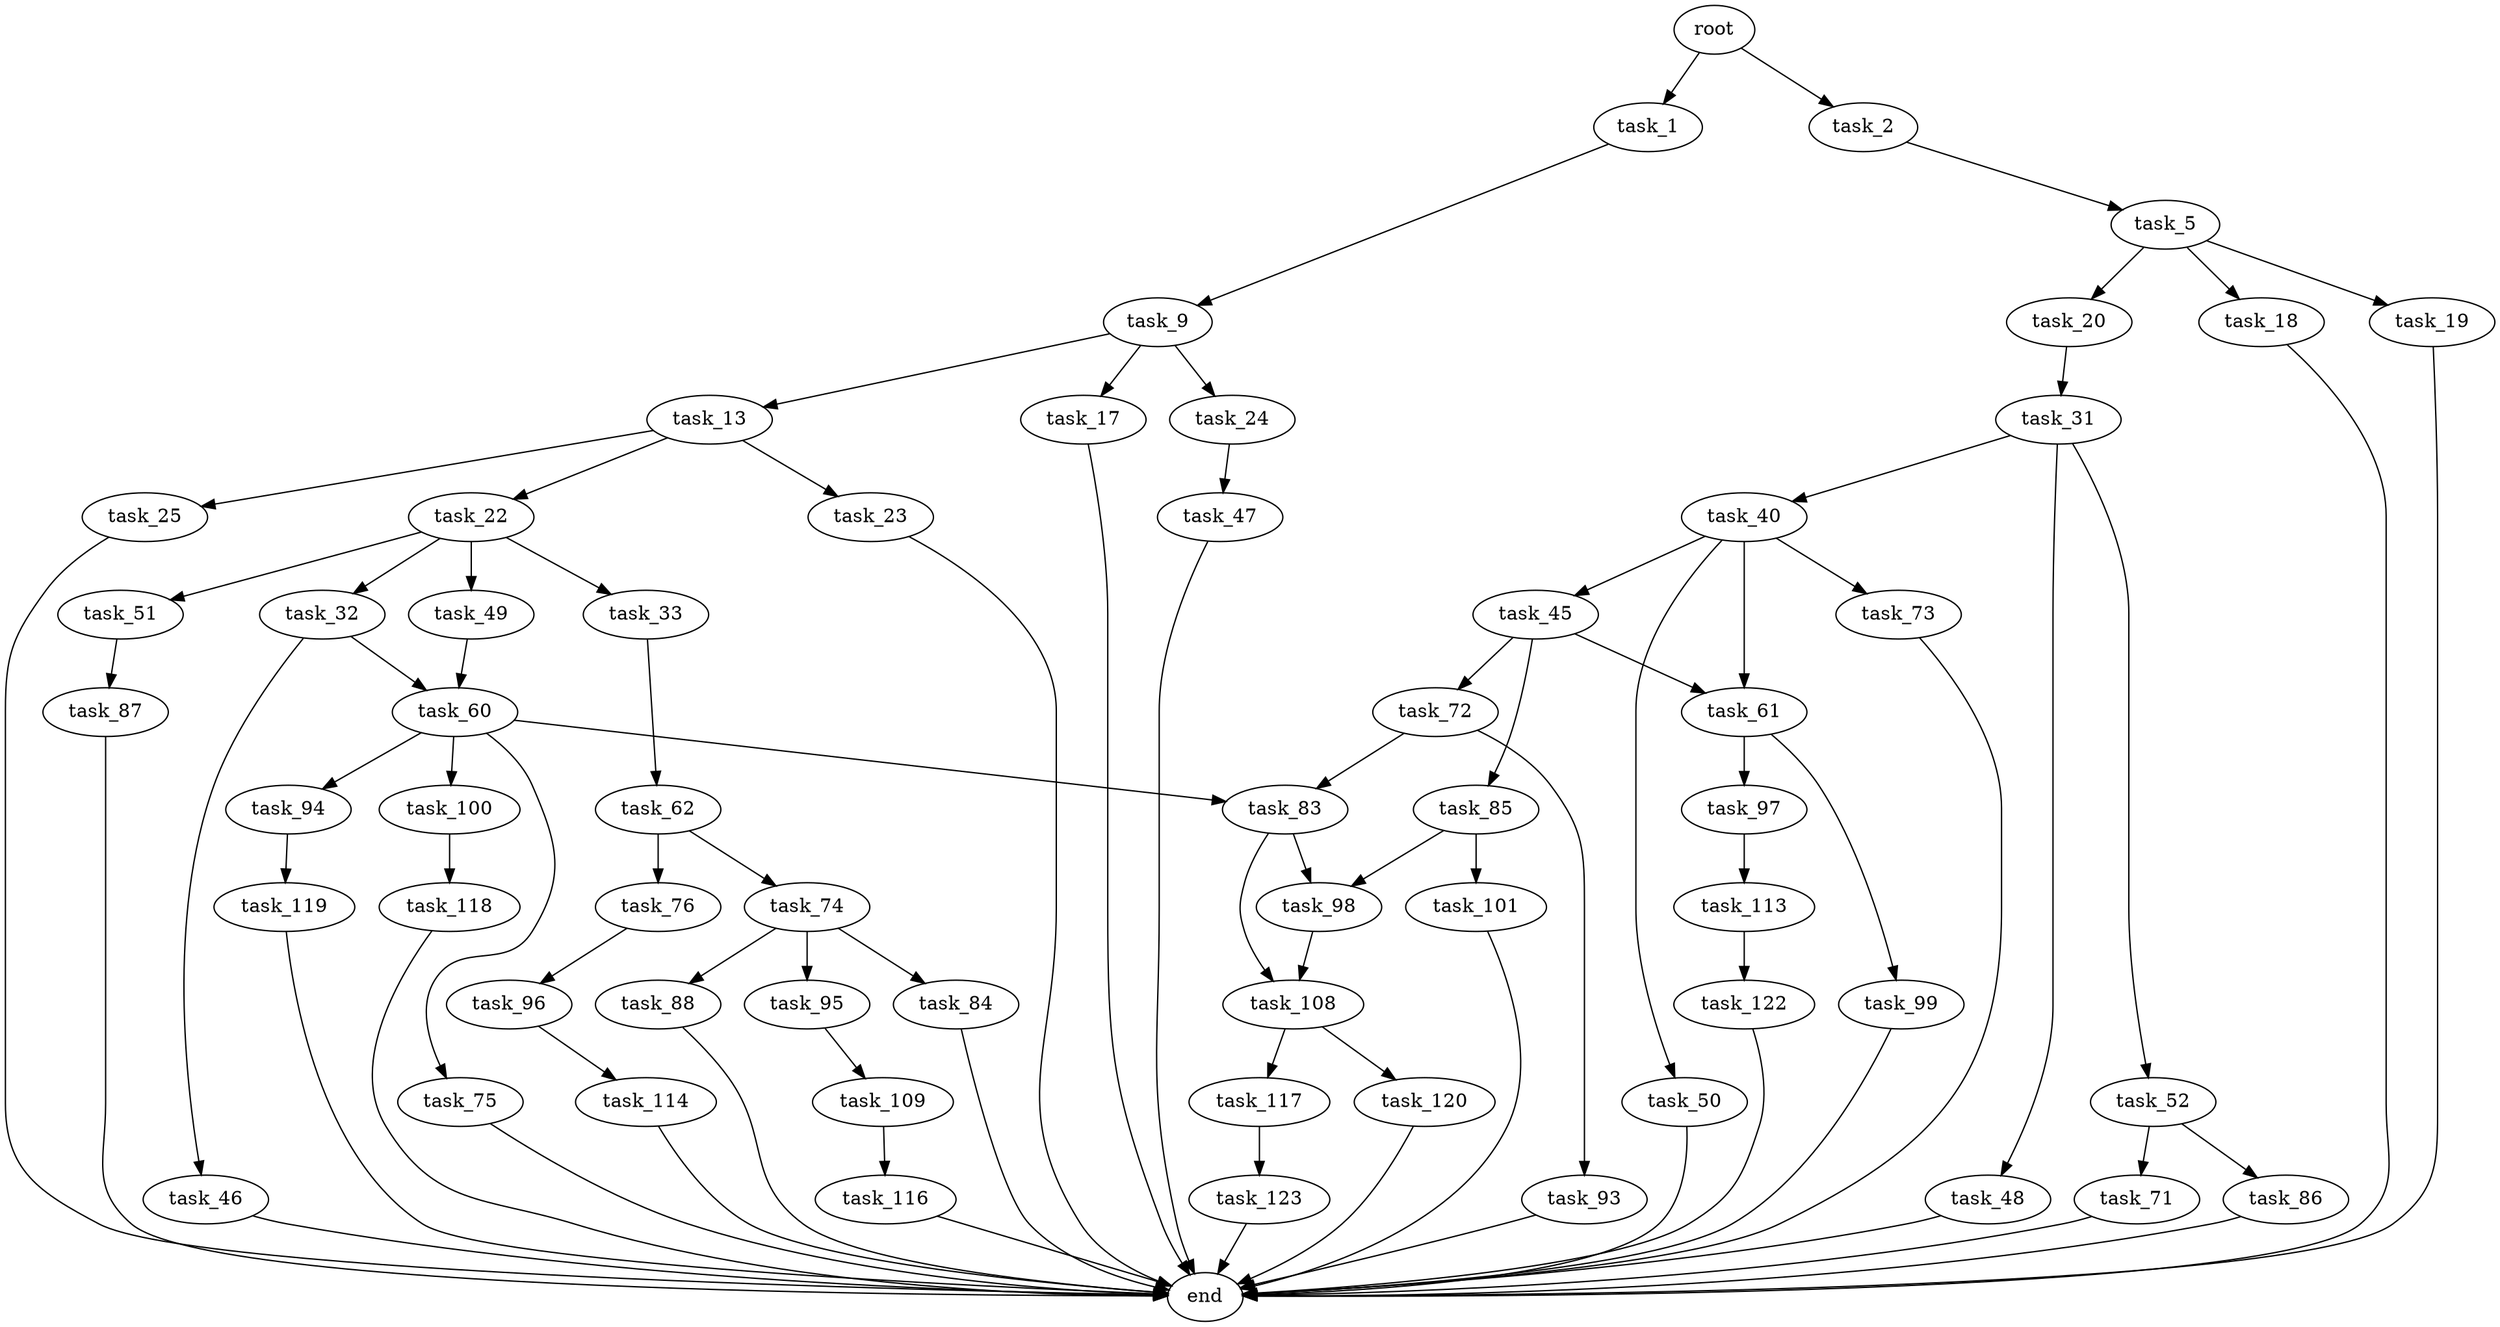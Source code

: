 digraph G {
  root [size="0.000000"];
  task_1 [size="3099612618.000000"];
  task_2 [size="422273373808.000000"];
  task_9 [size="1057034868638.000000"];
  task_5 [size="223330902785.000000"];
  task_18 [size="3140261740.000000"];
  task_19 [size="3694583311.000000"];
  task_20 [size="68719476736.000000"];
  task_13 [size="782757789696.000000"];
  task_17 [size="134217728000.000000"];
  task_24 [size="25474636929.000000"];
  task_22 [size="440897665598.000000"];
  task_23 [size="4559093582.000000"];
  task_25 [size="38618200649.000000"];
  end [size="0.000000"];
  task_31 [size="25390863680.000000"];
  task_32 [size="8589934592.000000"];
  task_33 [size="353298663988.000000"];
  task_49 [size="368293445632.000000"];
  task_51 [size="368293445632.000000"];
  task_47 [size="19128784812.000000"];
  task_40 [size="38341756947.000000"];
  task_48 [size="28991029248.000000"];
  task_52 [size="52872313261.000000"];
  task_46 [size="646622139.000000"];
  task_60 [size="37562733584.000000"];
  task_62 [size="13655078994.000000"];
  task_45 [size="17013976816.000000"];
  task_50 [size="2529363796.000000"];
  task_61 [size="1073741824000.000000"];
  task_73 [size="2809692138.000000"];
  task_72 [size="368293445632.000000"];
  task_85 [size="1073741824000.000000"];
  task_87 [size="2352366197.000000"];
  task_71 [size="2741220416.000000"];
  task_86 [size="231928233984.000000"];
  task_75 [size="134217728000.000000"];
  task_83 [size="28991029248.000000"];
  task_94 [size="17422304917.000000"];
  task_100 [size="782757789696.000000"];
  task_97 [size="782757789696.000000"];
  task_99 [size="134217728000.000000"];
  task_74 [size="52432747272.000000"];
  task_76 [size="368293445632.000000"];
  task_93 [size="12184701554.000000"];
  task_84 [size="22006019599.000000"];
  task_88 [size="4017190682.000000"];
  task_95 [size="3992722263.000000"];
  task_96 [size="1073741824000.000000"];
  task_98 [size="285572711963.000000"];
  task_108 [size="3781617181.000000"];
  task_101 [size="1200515212.000000"];
  task_119 [size="741010851048.000000"];
  task_109 [size="231928233984.000000"];
  task_114 [size="87697340884.000000"];
  task_113 [size="231928233984.000000"];
  task_118 [size="275201641403.000000"];
  task_117 [size="2724540888.000000"];
  task_120 [size="134217728000.000000"];
  task_116 [size="1294786994.000000"];
  task_122 [size="134217728000.000000"];
  task_123 [size="132481558212.000000"];

  root -> task_1 [size="1.000000"];
  root -> task_2 [size="1.000000"];
  task_1 -> task_9 [size="75497472.000000"];
  task_2 -> task_5 [size="536870912.000000"];
  task_9 -> task_13 [size="679477248.000000"];
  task_9 -> task_17 [size="679477248.000000"];
  task_9 -> task_24 [size="679477248.000000"];
  task_5 -> task_18 [size="838860800.000000"];
  task_5 -> task_19 [size="838860800.000000"];
  task_5 -> task_20 [size="838860800.000000"];
  task_18 -> end [size="1.000000"];
  task_19 -> end [size="1.000000"];
  task_20 -> task_31 [size="134217728.000000"];
  task_13 -> task_22 [size="679477248.000000"];
  task_13 -> task_23 [size="679477248.000000"];
  task_13 -> task_25 [size="679477248.000000"];
  task_17 -> end [size="1.000000"];
  task_24 -> task_47 [size="411041792.000000"];
  task_22 -> task_32 [size="411041792.000000"];
  task_22 -> task_33 [size="411041792.000000"];
  task_22 -> task_49 [size="411041792.000000"];
  task_22 -> task_51 [size="411041792.000000"];
  task_23 -> end [size="1.000000"];
  task_25 -> end [size="1.000000"];
  task_31 -> task_40 [size="411041792.000000"];
  task_31 -> task_48 [size="411041792.000000"];
  task_31 -> task_52 [size="411041792.000000"];
  task_32 -> task_46 [size="33554432.000000"];
  task_32 -> task_60 [size="33554432.000000"];
  task_33 -> task_62 [size="411041792.000000"];
  task_49 -> task_60 [size="411041792.000000"];
  task_51 -> task_87 [size="411041792.000000"];
  task_47 -> end [size="1.000000"];
  task_40 -> task_45 [size="679477248.000000"];
  task_40 -> task_50 [size="679477248.000000"];
  task_40 -> task_61 [size="679477248.000000"];
  task_40 -> task_73 [size="679477248.000000"];
  task_48 -> end [size="1.000000"];
  task_52 -> task_71 [size="75497472.000000"];
  task_52 -> task_86 [size="75497472.000000"];
  task_46 -> end [size="1.000000"];
  task_60 -> task_75 [size="838860800.000000"];
  task_60 -> task_83 [size="838860800.000000"];
  task_60 -> task_94 [size="838860800.000000"];
  task_60 -> task_100 [size="838860800.000000"];
  task_62 -> task_74 [size="536870912.000000"];
  task_62 -> task_76 [size="536870912.000000"];
  task_45 -> task_61 [size="838860800.000000"];
  task_45 -> task_72 [size="838860800.000000"];
  task_45 -> task_85 [size="838860800.000000"];
  task_50 -> end [size="1.000000"];
  task_61 -> task_97 [size="838860800.000000"];
  task_61 -> task_99 [size="838860800.000000"];
  task_73 -> end [size="1.000000"];
  task_72 -> task_83 [size="411041792.000000"];
  task_72 -> task_93 [size="411041792.000000"];
  task_85 -> task_98 [size="838860800.000000"];
  task_85 -> task_101 [size="838860800.000000"];
  task_87 -> end [size="1.000000"];
  task_71 -> end [size="1.000000"];
  task_86 -> end [size="1.000000"];
  task_75 -> end [size="1.000000"];
  task_83 -> task_98 [size="75497472.000000"];
  task_83 -> task_108 [size="75497472.000000"];
  task_94 -> task_119 [size="679477248.000000"];
  task_100 -> task_118 [size="679477248.000000"];
  task_97 -> task_113 [size="679477248.000000"];
  task_99 -> end [size="1.000000"];
  task_74 -> task_84 [size="134217728.000000"];
  task_74 -> task_88 [size="134217728.000000"];
  task_74 -> task_95 [size="134217728.000000"];
  task_76 -> task_96 [size="411041792.000000"];
  task_93 -> end [size="1.000000"];
  task_84 -> end [size="1.000000"];
  task_88 -> end [size="1.000000"];
  task_95 -> task_109 [size="209715200.000000"];
  task_96 -> task_114 [size="838860800.000000"];
  task_98 -> task_108 [size="301989888.000000"];
  task_108 -> task_117 [size="75497472.000000"];
  task_108 -> task_120 [size="75497472.000000"];
  task_101 -> end [size="1.000000"];
  task_119 -> end [size="1.000000"];
  task_109 -> task_116 [size="301989888.000000"];
  task_114 -> end [size="1.000000"];
  task_113 -> task_122 [size="301989888.000000"];
  task_118 -> end [size="1.000000"];
  task_117 -> task_123 [size="75497472.000000"];
  task_120 -> end [size="1.000000"];
  task_116 -> end [size="1.000000"];
  task_122 -> end [size="1.000000"];
  task_123 -> end [size="1.000000"];
}
